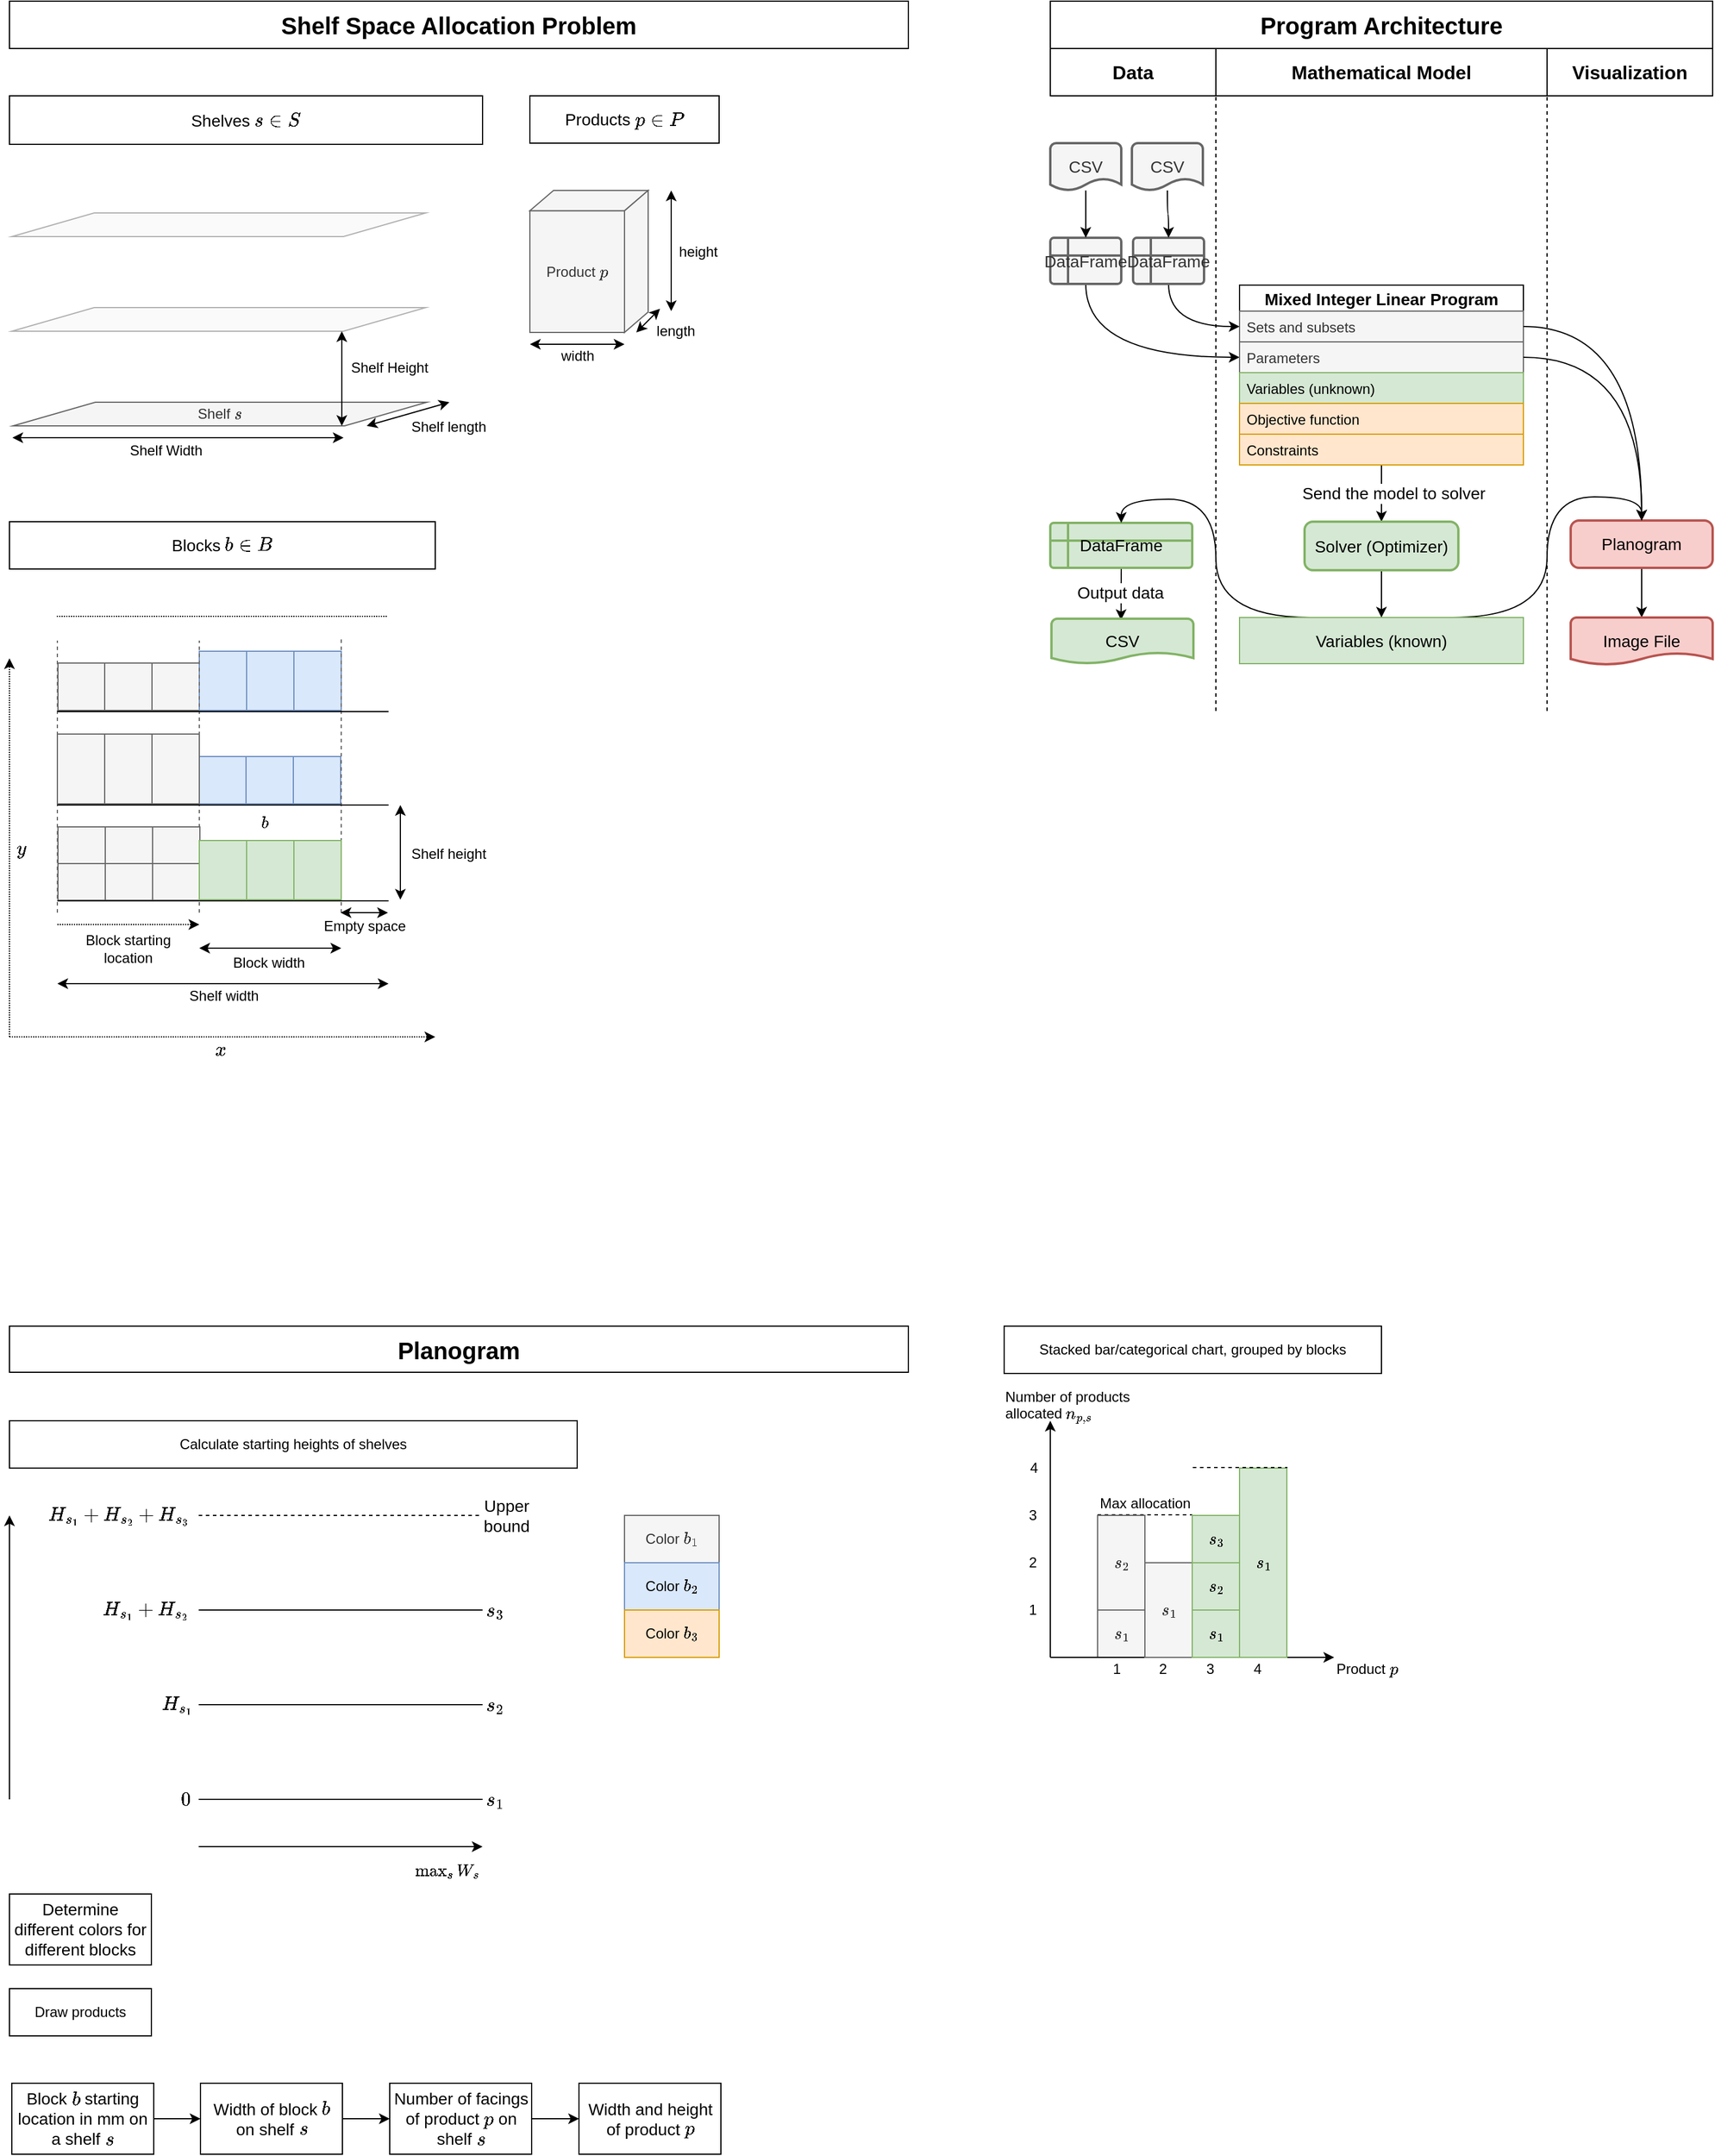 <mxfile version="10.8.0" type="device"><diagram id="Uy3uvvW7gV8vHQEtKgSc" name="Page-1"><mxGraphModel dx="797" dy="522" grid="1" gridSize="10" guides="1" tooltips="1" connect="1" arrows="1" fold="1" page="1" pageScale="1" pageWidth="850" pageHeight="1100" math="1" shadow="0"><root><mxCell id="0"/><mxCell id="1" parent="0"/><mxCell id="ZyuBsT2kMfuU2qpAa5RZ-16" value="" style="endArrow=classic;startArrow=classic;html=1;" parent="1" edge="1"><mxGeometry width="50" height="50" relative="1" as="geometry"><mxPoint x="42.5" y="409" as="sourcePoint"/><mxPoint x="322.5" y="409" as="targetPoint"/></mxGeometry></mxCell><mxCell id="Q-OfqKG9HfWTGEBHC6da-2" value="Shelf Width" style="text;html=1;resizable=0;points=[];align=center;verticalAlign=middle;labelBackgroundColor=#ffffff;" parent="ZyuBsT2kMfuU2qpAa5RZ-16" vertex="1" connectable="0"><mxGeometry x="-0.199" y="-1" relative="1" as="geometry"><mxPoint x="17.5" y="9.5" as="offset"/></mxGeometry></mxCell><mxCell id="ArbSpJ1vyQyhhJunyPkZ-14" style="edgeStyle=orthogonalEdgeStyle;curved=1;rounded=0;orthogonalLoop=1;jettySize=auto;html=1;entryX=0;entryY=0.5;entryDx=0;entryDy=0;" parent="1" source="Nxzj6FKAip8sOl0AJ4HT-3" target="ArbSpJ1vyQyhhJunyPkZ-3" edge="1"><mxGeometry relative="1" as="geometry"/></mxCell><mxCell id="Nxzj6FKAip8sOl0AJ4HT-3" value="DataFrame" style="shape=internalStorage;whiteSpace=wrap;html=1;dx=15;dy=15;rounded=1;arcSize=8;strokeWidth=2;dashed=0;fontFamily=Helvetica;fontSize=14;fontColor=#333333;align=center;strokeColor=#666666;fillColor=#f5f5f5;" parent="1" vertex="1"><mxGeometry x="920" y="240" width="60" height="39" as="geometry"/></mxCell><mxCell id="ArbSpJ1vyQyhhJunyPkZ-25" style="edgeStyle=orthogonalEdgeStyle;curved=1;rounded=0;orthogonalLoop=1;jettySize=auto;html=1;entryX=0.49;entryY=0.029;entryDx=0;entryDy=0;entryPerimeter=0;fontSize=16;" parent="1" source="Nxzj6FKAip8sOl0AJ4HT-13" target="hRU-6L5j_bpRi2SihB1o-7" edge="1"><mxGeometry relative="1" as="geometry"/></mxCell><mxCell id="ArbSpJ1vyQyhhJunyPkZ-39" value="Output data" style="text;html=1;resizable=0;points=[];align=center;verticalAlign=middle;labelBackgroundColor=#ffffff;fontSize=14;" parent="ArbSpJ1vyQyhhJunyPkZ-25" vertex="1" connectable="0"><mxGeometry x="-0.217" y="-1" relative="1" as="geometry"><mxPoint y="3" as="offset"/></mxGeometry></mxCell><mxCell id="Nxzj6FKAip8sOl0AJ4HT-13" value="DataFrame&lt;br style=&quot;font-size: 14px;&quot;&gt;" style="shape=internalStorage;whiteSpace=wrap;html=1;dx=15;dy=15;rounded=1;arcSize=8;strokeWidth=2;dashed=0;fontFamily=Helvetica;fontSize=14;align=center;strokeColor=#82b366;fillColor=#d5e8d4;" parent="1" vertex="1"><mxGeometry x="920" y="481" width="120" height="38" as="geometry"/></mxCell><mxCell id="dULqZwXzh5GmPYO-vZBV-8" style="edgeStyle=orthogonalEdgeStyle;curved=1;rounded=0;orthogonalLoop=1;jettySize=auto;html=1;entryX=0.5;entryY=0;entryDx=0;entryDy=0;" parent="1" source="hRU-6L5j_bpRi2SihB1o-5" target="Nxzj6FKAip8sOl0AJ4HT-3" edge="1"><mxGeometry relative="1" as="geometry"/></mxCell><mxCell id="hRU-6L5j_bpRi2SihB1o-5" value="CSV" style="strokeWidth=2;html=1;shape=mxgraph.flowchart.document2;whiteSpace=wrap;size=0.25;fontFamily=Helvetica;fontSize=14;fontColor=#333333;align=center;strokeColor=#666666;fillColor=#f5f5f5;" parent="1" vertex="1"><mxGeometry x="920" y="160" width="60" height="40" as="geometry"/></mxCell><mxCell id="hRU-6L5j_bpRi2SihB1o-7" value="CSV&lt;br style=&quot;font-size: 14px;&quot;&gt;" style="strokeWidth=2;html=1;shape=mxgraph.flowchart.document2;whiteSpace=wrap;size=0.25;fontFamily=Helvetica;fontSize=14;align=center;strokeColor=#82b366;fillColor=#d5e8d4;" parent="1" vertex="1"><mxGeometry x="921" y="562" width="120" height="38" as="geometry"/></mxCell><mxCell id="dULqZwXzh5GmPYO-vZBV-25" style="edgeStyle=orthogonalEdgeStyle;curved=1;rounded=0;orthogonalLoop=1;jettySize=auto;html=1;fontSize=14;" parent="1" source="hRU-6L5j_bpRi2SihB1o-11" target="dULqZwXzh5GmPYO-vZBV-10" edge="1"><mxGeometry relative="1" as="geometry"/></mxCell><mxCell id="hRU-6L5j_bpRi2SihB1o-11" value="Planogram&lt;br style=&quot;font-size: 14px&quot;&gt;" style="rounded=1;whiteSpace=wrap;html=1;absoluteArcSize=1;arcSize=14;strokeWidth=2;fontFamily=Helvetica;fontSize=14;align=center;fillColor=#f8cecc;strokeColor=#b85450;" parent="1" vertex="1"><mxGeometry x="1360" y="479" width="120" height="40" as="geometry"/></mxCell><mxCell id="ZyuBsT2kMfuU2qpAa5RZ-19" value="" style="endArrow=classic;startArrow=classic;html=1;" parent="1" edge="1"><mxGeometry width="50" height="50" relative="1" as="geometry"><mxPoint x="480.071" y="330" as="sourcePoint"/><mxPoint x="560" y="330" as="targetPoint"/></mxGeometry></mxCell><mxCell id="Q-OfqKG9HfWTGEBHC6da-16" value="width" style="text;html=1;resizable=0;points=[];align=center;verticalAlign=middle;labelBackgroundColor=#ffffff;" parent="ZyuBsT2kMfuU2qpAa5RZ-19" vertex="1" connectable="0"><mxGeometry x="-0.184" y="-1" relative="1" as="geometry"><mxPoint x="7.5" y="9" as="offset"/></mxGeometry></mxCell><mxCell id="Q-OfqKG9HfWTGEBHC6da-6" value="" style="endArrow=classic;startArrow=classic;html=1;" parent="1" edge="1"><mxGeometry width="50" height="50" relative="1" as="geometry"><mxPoint x="599.5" y="302" as="sourcePoint"/><mxPoint x="599.5" y="200" as="targetPoint"/></mxGeometry></mxCell><mxCell id="Q-OfqKG9HfWTGEBHC6da-15" value="height&lt;br&gt;" style="text;html=1;resizable=0;points=[];align=center;verticalAlign=middle;labelBackgroundColor=#ffffff;" parent="Q-OfqKG9HfWTGEBHC6da-6" vertex="1" connectable="0"><mxGeometry x="0.065" y="1" relative="1" as="geometry"><mxPoint x="23" y="4.5" as="offset"/></mxGeometry></mxCell><mxCell id="Q-OfqKG9HfWTGEBHC6da-11" value="" style="endArrow=classic;startArrow=classic;html=1;" parent="1" edge="1"><mxGeometry width="50" height="50" relative="1" as="geometry"><mxPoint x="570" y="320" as="sourcePoint"/><mxPoint x="590" y="300" as="targetPoint"/></mxGeometry></mxCell><mxCell id="Q-OfqKG9HfWTGEBHC6da-17" value="length" style="text;html=1;resizable=0;points=[];align=center;verticalAlign=middle;labelBackgroundColor=#ffffff;" parent="Q-OfqKG9HfWTGEBHC6da-11" vertex="1" connectable="0"><mxGeometry x="0.483" y="1" relative="1" as="geometry"><mxPoint x="19" y="14.5" as="offset"/></mxGeometry></mxCell><mxCell id="ZyuBsT2kMfuU2qpAa5RZ-12" value="Product \(p\)" style="rounded=0;whiteSpace=wrap;html=1;fillColor=#f5f5f5;strokeColor=#666666;fontColor=#333333;" parent="1" vertex="1"><mxGeometry x="480" y="217.143" width="80.0" height="102.857" as="geometry"/></mxCell><mxCell id="Q-OfqKG9HfWTGEBHC6da-7" value="" style="shape=parallelogram;perimeter=parallelogramPerimeter;whiteSpace=wrap;html=1;shadow=0;fillColor=#f5f5f5;strokeColor=#666666;fontColor=#333333;" parent="1" vertex="1"><mxGeometry x="480" y="200" width="100.0" height="17.143" as="geometry"/></mxCell><mxCell id="Q-OfqKG9HfWTGEBHC6da-9" value="" style="shape=parallelogram;perimeter=parallelogramPerimeter;whiteSpace=wrap;html=1;shadow=0;fillColor=#f5f5f5;strokeColor=#666666;fontColor=#333333;direction=south;flipH=1;size=0.144;" parent="1" vertex="1"><mxGeometry x="560" y="200" width="20" height="120" as="geometry"/></mxCell><mxCell id="Q-OfqKG9HfWTGEBHC6da-18" value="Shelf \(s\)" style="shape=parallelogram;perimeter=parallelogramPerimeter;whiteSpace=wrap;html=1;shadow=0;size=0.199;fillColor=#f5f5f5;strokeColor=#666666;fontColor=#333333;" parent="1" vertex="1"><mxGeometry x="43" y="379" width="350" height="20" as="geometry"/></mxCell><mxCell id="ZyuBsT2kMfuU2qpAa5RZ-15" value="" style="endArrow=classic;startArrow=classic;html=1;" parent="1" edge="1"><mxGeometry width="50" height="50" relative="1" as="geometry"><mxPoint x="321" y="399" as="sourcePoint"/><mxPoint x="321" y="319" as="targetPoint"/></mxGeometry></mxCell><mxCell id="Q-OfqKG9HfWTGEBHC6da-3" value="Shelf Height" style="text;html=1;resizable=0;points=[];align=center;verticalAlign=middle;labelBackgroundColor=#ffffff;" parent="ZyuBsT2kMfuU2qpAa5RZ-15" vertex="1" connectable="0"><mxGeometry x="0.327" relative="1" as="geometry"><mxPoint x="40" y="4" as="offset"/></mxGeometry></mxCell><mxCell id="Q-OfqKG9HfWTGEBHC6da-20" value="" style="endArrow=classic;startArrow=classic;html=1;" parent="1" edge="1"><mxGeometry width="50" height="50" relative="1" as="geometry"><mxPoint x="342" y="399" as="sourcePoint"/><mxPoint x="412" y="379" as="targetPoint"/></mxGeometry></mxCell><mxCell id="Q-OfqKG9HfWTGEBHC6da-21" value="Shelf length" style="text;html=1;resizable=0;points=[];align=center;verticalAlign=middle;labelBackgroundColor=#ffffff;" parent="Q-OfqKG9HfWTGEBHC6da-20" vertex="1" connectable="0"><mxGeometry x="-0.363" y="-1" relative="1" as="geometry"><mxPoint x="46.5" y="6" as="offset"/></mxGeometry></mxCell><mxCell id="Q-OfqKG9HfWTGEBHC6da-22" value="" style="shape=parallelogram;perimeter=parallelogramPerimeter;whiteSpace=wrap;html=1;shadow=0;size=0.199;fillColor=#f5f5f5;strokeColor=#666666;fontColor=#333333;opacity=50;" parent="1" vertex="1"><mxGeometry x="42" y="299" width="350" height="20" as="geometry"/></mxCell><mxCell id="Q-OfqKG9HfWTGEBHC6da-24" value="" style="shape=parallelogram;perimeter=parallelogramPerimeter;whiteSpace=wrap;html=1;shadow=0;size=0.199;fillColor=#f5f5f5;strokeColor=#666666;fontColor=#333333;opacity=50;" parent="1" vertex="1"><mxGeometry x="42" y="219" width="350" height="20" as="geometry"/></mxCell><mxCell id="ArbSpJ1vyQyhhJunyPkZ-21" style="edgeStyle=orthogonalEdgeStyle;curved=1;rounded=0;orthogonalLoop=1;jettySize=auto;html=1;fontSize=16;" parent="1" source="ArbSpJ1vyQyhhJunyPkZ-1" target="ArbSpJ1vyQyhhJunyPkZ-16" edge="1"><mxGeometry relative="1" as="geometry"/></mxCell><mxCell id="ArbSpJ1vyQyhhJunyPkZ-36" value="Send the model to solver" style="text;html=1;resizable=0;points=[];align=center;verticalAlign=middle;labelBackgroundColor=#ffffff;fontSize=14;" parent="ArbSpJ1vyQyhhJunyPkZ-21" vertex="1" connectable="0"><mxGeometry x="0.006" y="-7" relative="1" as="geometry"><mxPoint x="17" as="offset"/></mxGeometry></mxCell><mxCell id="ArbSpJ1vyQyhhJunyPkZ-1" value="Mixed Integer Linear Program" style="swimlane;fontStyle=1;childLayout=stackLayout;horizontal=1;startSize=22;fillColor=none;horizontalStack=0;resizeParent=1;resizeParentMax=0;resizeLast=0;collapsible=1;marginBottom=0;swimlaneFillColor=#ffffff;align=center;fontSize=14;" parent="1" vertex="1"><mxGeometry x="1080" y="280" width="240" height="152" as="geometry"/></mxCell><mxCell id="ArbSpJ1vyQyhhJunyPkZ-2" value="Sets and subsets&#10;" style="text;strokeColor=#666666;fillColor=#f5f5f5;spacingLeft=4;spacingRight=4;overflow=hidden;rotatable=0;points=[[0,0.5],[1,0.5]];portConstraint=eastwest;fontSize=12;fontColor=#333333;" parent="ArbSpJ1vyQyhhJunyPkZ-1" vertex="1"><mxGeometry y="22" width="240" height="26" as="geometry"/></mxCell><mxCell id="ArbSpJ1vyQyhhJunyPkZ-3" value="Parameters" style="text;strokeColor=#666666;fillColor=#f5f5f5;spacingLeft=4;spacingRight=4;overflow=hidden;rotatable=0;points=[[0,0.5],[1,0.5]];portConstraint=eastwest;fontSize=12;fontColor=#333333;" parent="ArbSpJ1vyQyhhJunyPkZ-1" vertex="1"><mxGeometry y="48" width="240" height="26" as="geometry"/></mxCell><mxCell id="ArbSpJ1vyQyhhJunyPkZ-8" value="Variables (unknown)" style="text;strokeColor=#82b366;fillColor=#d5e8d4;spacingLeft=4;spacingRight=4;overflow=hidden;rotatable=0;points=[[0,0.5],[1,0.5]];portConstraint=eastwest;fontSize=12;" parent="ArbSpJ1vyQyhhJunyPkZ-1" vertex="1"><mxGeometry y="74" width="240" height="26" as="geometry"/></mxCell><mxCell id="ArbSpJ1vyQyhhJunyPkZ-7" value="Objective function" style="text;strokeColor=#d79b00;fillColor=#ffe6cc;spacingLeft=4;spacingRight=4;overflow=hidden;rotatable=0;points=[[0,0.5],[1,0.5]];portConstraint=eastwest;fontSize=12;" parent="ArbSpJ1vyQyhhJunyPkZ-1" vertex="1"><mxGeometry y="100" width="240" height="26" as="geometry"/></mxCell><mxCell id="ArbSpJ1vyQyhhJunyPkZ-4" value="Constraints&#10;" style="text;strokeColor=#d79b00;fillColor=#ffe6cc;spacingLeft=4;spacingRight=4;overflow=hidden;rotatable=0;points=[[0,0.5],[1,0.5]];portConstraint=eastwest;fontSize=12;" parent="ArbSpJ1vyQyhhJunyPkZ-1" vertex="1"><mxGeometry y="126" width="240" height="26" as="geometry"/></mxCell><mxCell id="ArbSpJ1vyQyhhJunyPkZ-43" style="edgeStyle=orthogonalEdgeStyle;curved=1;rounded=0;orthogonalLoop=1;jettySize=auto;html=1;entryX=0.5;entryY=0;entryDx=0;entryDy=0;fontSize=14;" parent="1" source="ArbSpJ1vyQyhhJunyPkZ-16" target="ArbSpJ1vyQyhhJunyPkZ-41" edge="1"><mxGeometry relative="1" as="geometry"/></mxCell><mxCell id="ArbSpJ1vyQyhhJunyPkZ-16" value="Solver (Optimizer)" style="rounded=1;whiteSpace=wrap;html=1;absoluteArcSize=1;arcSize=14;strokeWidth=2;fontSize=14;fillColor=#d5e8d4;strokeColor=#82b366;" parent="1" vertex="1"><mxGeometry x="1135" y="480" width="130" height="41" as="geometry"/></mxCell><mxCell id="ArbSpJ1vyQyhhJunyPkZ-31" style="edgeStyle=orthogonalEdgeStyle;curved=1;rounded=0;orthogonalLoop=1;jettySize=auto;html=1;fontSize=16;" parent="1" source="ArbSpJ1vyQyhhJunyPkZ-3" target="hRU-6L5j_bpRi2SihB1o-11" edge="1"><mxGeometry relative="1" as="geometry"/></mxCell><mxCell id="dULqZwXzh5GmPYO-vZBV-22" style="edgeStyle=orthogonalEdgeStyle;curved=1;rounded=0;orthogonalLoop=1;jettySize=auto;html=1;exitX=0.75;exitY=0;exitDx=0;exitDy=0;entryX=0.5;entryY=0;entryDx=0;entryDy=0;fontSize=14;" parent="1" source="ArbSpJ1vyQyhhJunyPkZ-41" target="hRU-6L5j_bpRi2SihB1o-11" edge="1"><mxGeometry relative="1" as="geometry"><Array as="points"><mxPoint x="1340" y="561"/><mxPoint x="1340" y="459"/><mxPoint x="1420" y="459"/></Array></mxGeometry></mxCell><mxCell id="dULqZwXzh5GmPYO-vZBV-23" style="edgeStyle=orthogonalEdgeStyle;curved=1;rounded=0;orthogonalLoop=1;jettySize=auto;html=1;exitX=0.25;exitY=0;exitDx=0;exitDy=0;entryX=0.5;entryY=0;entryDx=0;entryDy=0;fontSize=14;" parent="1" source="ArbSpJ1vyQyhhJunyPkZ-41" target="Nxzj6FKAip8sOl0AJ4HT-13" edge="1"><mxGeometry relative="1" as="geometry"><Array as="points"><mxPoint x="1060" y="561"/><mxPoint x="1060" y="461"/><mxPoint x="980" y="461"/></Array></mxGeometry></mxCell><mxCell id="ArbSpJ1vyQyhhJunyPkZ-41" value="Variables (known)" style="rounded=0;whiteSpace=wrap;html=1;fontSize=14;fillColor=#d5e8d4;strokeColor=#82b366;" parent="1" vertex="1"><mxGeometry x="1080" y="561" width="240" height="39" as="geometry"/></mxCell><mxCell id="WqcBQ57FK855RhVDVhcm-5" value="" style="endArrow=none;dashed=1;html=1;fontSize=16;" parent="1" edge="1"><mxGeometry width="50" height="50" relative="1" as="geometry"><mxPoint x="1060" y="640" as="sourcePoint"/><mxPoint x="1060" y="80" as="targetPoint"/></mxGeometry></mxCell><mxCell id="WqcBQ57FK855RhVDVhcm-6" value="" style="endArrow=none;dashed=1;html=1;fontSize=16;" parent="1" edge="1"><mxGeometry width="50" height="50" relative="1" as="geometry"><mxPoint x="1340" y="640" as="sourcePoint"/><mxPoint x="1340" y="80" as="targetPoint"/></mxGeometry></mxCell><mxCell id="dULqZwXzh5GmPYO-vZBV-7" style="edgeStyle=orthogonalEdgeStyle;rounded=0;orthogonalLoop=1;jettySize=auto;html=1;entryX=0;entryY=0.5;entryDx=0;entryDy=0;curved=1;" parent="1" source="dULqZwXzh5GmPYO-vZBV-5" target="ArbSpJ1vyQyhhJunyPkZ-2" edge="1"><mxGeometry relative="1" as="geometry"/></mxCell><mxCell id="dULqZwXzh5GmPYO-vZBV-5" value="DataFrame" style="shape=internalStorage;whiteSpace=wrap;html=1;dx=15;dy=15;rounded=1;arcSize=8;strokeWidth=2;dashed=0;fontFamily=Helvetica;fontSize=14;fontColor=#333333;align=center;strokeColor=#666666;fillColor=#f5f5f5;" parent="1" vertex="1"><mxGeometry x="990" y="240" width="60" height="39" as="geometry"/></mxCell><mxCell id="dULqZwXzh5GmPYO-vZBV-9" style="edgeStyle=orthogonalEdgeStyle;curved=1;rounded=0;orthogonalLoop=1;jettySize=auto;html=1;entryX=0.5;entryY=0;entryDx=0;entryDy=0;" parent="1" source="dULqZwXzh5GmPYO-vZBV-6" target="dULqZwXzh5GmPYO-vZBV-5" edge="1"><mxGeometry relative="1" as="geometry"/></mxCell><mxCell id="dULqZwXzh5GmPYO-vZBV-6" value="CSV" style="strokeWidth=2;html=1;shape=mxgraph.flowchart.document2;whiteSpace=wrap;size=0.25;fontFamily=Helvetica;fontSize=14;fontColor=#333333;align=center;strokeColor=#666666;fillColor=#f5f5f5;" parent="1" vertex="1"><mxGeometry x="989" y="160" width="60" height="40" as="geometry"/></mxCell><mxCell id="dULqZwXzh5GmPYO-vZBV-10" value="Image File" style="strokeWidth=2;html=1;shape=mxgraph.flowchart.document2;whiteSpace=wrap;size=0.25;fillColor=#f8cecc;strokeColor=#b85450;fontSize=14;" parent="1" vertex="1"><mxGeometry x="1360" y="561" width="120" height="40" as="geometry"/></mxCell><mxCell id="dULqZwXzh5GmPYO-vZBV-15" value="Program Architecture" style="rounded=0;whiteSpace=wrap;html=1;fontSize=20;fontStyle=1;" parent="1" vertex="1"><mxGeometry x="920" y="40" width="560" height="40" as="geometry"/></mxCell><mxCell id="dULqZwXzh5GmPYO-vZBV-17" value="Data" style="rounded=0;whiteSpace=wrap;html=1;fontSize=16;fontStyle=1" parent="1" vertex="1"><mxGeometry x="920" y="80" width="140" height="40" as="geometry"/></mxCell><mxCell id="dULqZwXzh5GmPYO-vZBV-18" value="Mathematical Model" style="rounded=0;whiteSpace=wrap;html=1;fontSize=16;fontStyle=1" parent="1" vertex="1"><mxGeometry x="1060" y="80" width="280" height="40" as="geometry"/></mxCell><mxCell id="dULqZwXzh5GmPYO-vZBV-21" value="Visualization" style="rounded=0;whiteSpace=wrap;html=1;fontSize=16;fontStyle=1" parent="1" vertex="1"><mxGeometry x="1340" y="80" width="140" height="40" as="geometry"/></mxCell><mxCell id="dULqZwXzh5GmPYO-vZBV-24" style="edgeStyle=orthogonalEdgeStyle;curved=1;rounded=0;orthogonalLoop=1;jettySize=auto;html=1;entryX=0.5;entryY=0;entryDx=0;entryDy=0;fontSize=14;" parent="1" source="ArbSpJ1vyQyhhJunyPkZ-2" target="hRU-6L5j_bpRi2SihB1o-11" edge="1"><mxGeometry relative="1" as="geometry"/></mxCell><mxCell id="dULqZwXzh5GmPYO-vZBV-28" value="Shelf Space Allocation Problem" style="rounded=0;whiteSpace=wrap;html=1;fontSize=20;fontStyle=1" parent="1" vertex="1"><mxGeometry x="40" y="40" width="760" height="40" as="geometry"/></mxCell><mxCell id="dULqZwXzh5GmPYO-vZBV-29" value="Products \(p \in P\)" style="rounded=0;whiteSpace=wrap;html=1;fontSize=14;" parent="1" vertex="1"><mxGeometry x="480" y="120" width="160" height="40" as="geometry"/></mxCell><mxCell id="dULqZwXzh5GmPYO-vZBV-30" value="Shelves \(s \in S\)" style="rounded=0;whiteSpace=wrap;html=1;fontSize=14;" parent="1" vertex="1"><mxGeometry x="40" y="120" width="400" height="41" as="geometry"/></mxCell><mxCell id="dULqZwXzh5GmPYO-vZBV-31" value="Blocks \(b \in B\)" style="rounded=0;whiteSpace=wrap;html=1;fontSize=14;" parent="1" vertex="1"><mxGeometry x="40" y="480" width="360" height="40" as="geometry"/></mxCell><mxCell id="Q-OfqKG9HfWTGEBHC6da-34" value="" style="rounded=0;whiteSpace=wrap;html=1;shadow=0;fontFamily=Helvetica;fontSize=16;fontColor=#333333;align=center;strokeColor=#666666;fillColor=#f5f5f5;" parent="1" vertex="1"><mxGeometry x="81" y="599.5" width="40" height="40" as="geometry"/></mxCell><mxCell id="Q-OfqKG9HfWTGEBHC6da-35" value="" style="rounded=0;whiteSpace=wrap;html=1;shadow=0;fontFamily=Helvetica;fontSize=16;fontColor=#333333;align=center;strokeColor=#666666;fillColor=#f5f5f5;" parent="1" vertex="1"><mxGeometry x="120.5" y="599.5" width="40" height="40" as="geometry"/></mxCell><mxCell id="Q-OfqKG9HfWTGEBHC6da-36" value="" style="rounded=0;whiteSpace=wrap;html=1;shadow=0;fontFamily=Helvetica;fontSize=16;fontColor=#333333;align=center;strokeColor=#666666;fillColor=#f5f5f5;" parent="1" vertex="1"><mxGeometry x="160.5" y="599.5" width="40" height="40" as="geometry"/></mxCell><mxCell id="Q-OfqKG9HfWTGEBHC6da-37" value="" style="rounded=0;whiteSpace=wrap;html=1;shadow=0;fontFamily=Helvetica;fontSize=16;fontColor=#000000;align=center;strokeColor=#6c8ebf;fillColor=#dae8fc;" parent="1" vertex="1"><mxGeometry x="200.5" y="589.5" width="40" height="50" as="geometry"/></mxCell><mxCell id="Q-OfqKG9HfWTGEBHC6da-38" value="" style="rounded=0;whiteSpace=wrap;html=1;shadow=0;fontFamily=Helvetica;fontSize=16;fontColor=#000000;align=center;strokeColor=#6c8ebf;fillColor=#dae8fc;" parent="1" vertex="1"><mxGeometry x="240.5" y="589.5" width="40" height="50" as="geometry"/></mxCell><mxCell id="Q-OfqKG9HfWTGEBHC6da-39" value="" style="rounded=0;whiteSpace=wrap;html=1;shadow=0;fontFamily=Helvetica;fontSize=16;fontColor=#000000;align=center;strokeColor=#6c8ebf;fillColor=#dae8fc;" parent="1" vertex="1"><mxGeometry x="280.5" y="589.5" width="40" height="50" as="geometry"/></mxCell><mxCell id="Q-OfqKG9HfWTGEBHC6da-43" value="" style="rounded=0;whiteSpace=wrap;html=1;shadow=0;fontFamily=Helvetica;fontSize=16;fontColor=#000000;align=center;strokeColor=#6c8ebf;fillColor=#dae8fc;" parent="1" vertex="1"><mxGeometry x="200.5" y="678.5" width="40" height="40" as="geometry"/></mxCell><mxCell id="Q-OfqKG9HfWTGEBHC6da-44" value="" style="rounded=0;whiteSpace=wrap;html=1;shadow=0;fontFamily=Helvetica;fontSize=16;fontColor=#000000;align=center;strokeColor=#6c8ebf;fillColor=#dae8fc;" parent="1" vertex="1"><mxGeometry x="240" y="678.5" width="40" height="40" as="geometry"/></mxCell><mxCell id="Q-OfqKG9HfWTGEBHC6da-45" value="" style="rounded=0;whiteSpace=wrap;html=1;shadow=0;fontFamily=Helvetica;fontSize=16;fontColor=#000000;align=center;strokeColor=#6c8ebf;fillColor=#dae8fc;" parent="1" vertex="1"><mxGeometry x="280" y="678.5" width="40" height="40" as="geometry"/></mxCell><mxCell id="Q-OfqKG9HfWTGEBHC6da-56" value="" style="rounded=0;whiteSpace=wrap;html=1;shadow=0;fontFamily=Helvetica;fontSize=16;fontColor=#333333;align=center;strokeColor=#666666;fillColor=#f5f5f5;" parent="1" vertex="1"><mxGeometry x="80.5" y="659.5" width="40" height="59" as="geometry"/></mxCell><mxCell id="Q-OfqKG9HfWTGEBHC6da-57" value="" style="rounded=0;whiteSpace=wrap;html=1;shadow=0;fontFamily=Helvetica;fontSize=16;fontColor=#333333;align=center;strokeColor=#666666;fillColor=#f5f5f5;" parent="1" vertex="1"><mxGeometry x="120.5" y="659.5" width="40" height="59" as="geometry"/></mxCell><mxCell id="Q-OfqKG9HfWTGEBHC6da-58" value="" style="rounded=0;whiteSpace=wrap;html=1;shadow=0;fontFamily=Helvetica;fontSize=16;fontColor=#333333;align=center;strokeColor=#666666;fillColor=#f5f5f5;" parent="1" vertex="1"><mxGeometry x="160.5" y="659.5" width="40" height="59" as="geometry"/></mxCell><mxCell id="Q-OfqKG9HfWTGEBHC6da-59" value="" style="rounded=0;whiteSpace=wrap;html=1;shadow=0;fontFamily=Helvetica;fontSize=16;fontColor=#333333;align=center;strokeColor=#666666;fillColor=#f5f5f5;" parent="1" vertex="1"><mxGeometry x="81" y="769" width="40" height="31" as="geometry"/></mxCell><mxCell id="Q-OfqKG9HfWTGEBHC6da-60" value="" style="rounded=0;whiteSpace=wrap;html=1;shadow=0;fontFamily=Helvetica;fontSize=16;fontColor=#333333;align=center;strokeColor=#666666;fillColor=#f5f5f5;" parent="1" vertex="1"><mxGeometry x="121" y="769" width="40" height="31" as="geometry"/></mxCell><mxCell id="Q-OfqKG9HfWTGEBHC6da-61" value="" style="rounded=0;whiteSpace=wrap;html=1;shadow=0;fontFamily=Helvetica;fontSize=16;fontColor=#333333;align=center;strokeColor=#666666;fillColor=#f5f5f5;" parent="1" vertex="1"><mxGeometry x="161" y="769" width="40" height="31" as="geometry"/></mxCell><mxCell id="Q-OfqKG9HfWTGEBHC6da-53" value="" style="endArrow=none;dashed=1;html=1;fontSize=16;fillColor=#f5f5f5;strokeColor=#666666;" parent="1" edge="1"><mxGeometry width="50" height="50" relative="1" as="geometry"><mxPoint x="200.5" y="810.5" as="sourcePoint"/><mxPoint x="200.5" y="580.5" as="targetPoint"/></mxGeometry></mxCell><mxCell id="tLpouK0B7M7NEshdZM8Z-2" value="" style="endArrow=classic;startArrow=classic;html=1;" parent="1" edge="1"><mxGeometry width="50" height="50" relative="1" as="geometry"><mxPoint x="80.5" y="870.5" as="sourcePoint"/><mxPoint x="360.5" y="870.5" as="targetPoint"/></mxGeometry></mxCell><mxCell id="tLpouK0B7M7NEshdZM8Z-11" value="Shelf width&lt;br&gt;" style="text;html=1;resizable=0;points=[];align=center;verticalAlign=middle;labelBackgroundColor=#ffffff;" parent="tLpouK0B7M7NEshdZM8Z-2" vertex="1" connectable="0"><mxGeometry x="-0.077" y="-1" relative="1" as="geometry"><mxPoint x="11" y="9" as="offset"/></mxGeometry></mxCell><mxCell id="tLpouK0B7M7NEshdZM8Z-3" value="" style="endArrow=classic;startArrow=classic;html=1;" parent="1" edge="1"><mxGeometry width="50" height="50" relative="1" as="geometry"><mxPoint x="370.5" y="799.5" as="sourcePoint"/><mxPoint x="370.5" y="719.5" as="targetPoint"/></mxGeometry></mxCell><mxCell id="tLpouK0B7M7NEshdZM8Z-13" value="Shelf height" style="text;html=1;resizable=0;points=[];align=center;verticalAlign=middle;labelBackgroundColor=#ffffff;" parent="tLpouK0B7M7NEshdZM8Z-3" vertex="1" connectable="0"><mxGeometry x="0.26" y="-1" relative="1" as="geometry"><mxPoint x="39" y="11.5" as="offset"/></mxGeometry></mxCell><mxCell id="tLpouK0B7M7NEshdZM8Z-4" value="" style="endArrow=classic;startArrow=classic;html=1;" parent="1" edge="1"><mxGeometry width="50" height="50" relative="1" as="geometry"><mxPoint x="200.5" y="840.5" as="sourcePoint"/><mxPoint x="320.5" y="840.5" as="targetPoint"/></mxGeometry></mxCell><mxCell id="tLpouK0B7M7NEshdZM8Z-9" value="Block width" style="text;html=1;resizable=0;points=[];align=center;verticalAlign=middle;labelBackgroundColor=#ffffff;" parent="tLpouK0B7M7NEshdZM8Z-4" vertex="1" connectable="0"><mxGeometry x="-0.177" relative="1" as="geometry"><mxPoint x="8.5" y="12" as="offset"/></mxGeometry></mxCell><mxCell id="tLpouK0B7M7NEshdZM8Z-5" value="" style="endArrow=none;dashed=1;html=1;fillColor=#f5f5f5;strokeColor=#666666;" parent="1" edge="1"><mxGeometry width="50" height="50" relative="1" as="geometry"><mxPoint x="80.5" y="810.5" as="sourcePoint"/><mxPoint x="80.5" y="580.5" as="targetPoint"/></mxGeometry></mxCell><mxCell id="tLpouK0B7M7NEshdZM8Z-6" value="" style="endArrow=none;dashed=1;html=1;fillColor=#f5f5f5;strokeColor=#666666;" parent="1" edge="1"><mxGeometry width="50" height="50" relative="1" as="geometry"><mxPoint x="320.5" y="810.5" as="sourcePoint"/><mxPoint x="320.5" y="579.5" as="targetPoint"/></mxGeometry></mxCell><mxCell id="Q-OfqKG9HfWTGEBHC6da-28" value="" style="endArrow=none;html=1;fontSize=16;" parent="1" edge="1"><mxGeometry width="50" height="50" relative="1" as="geometry"><mxPoint x="80.5" y="640.5" as="sourcePoint"/><mxPoint x="360.5" y="640.5" as="targetPoint"/></mxGeometry></mxCell><mxCell id="Q-OfqKG9HfWTGEBHC6da-29" value="" style="endArrow=none;html=1;fontSize=16;" parent="1" edge="1"><mxGeometry width="50" height="50" relative="1" as="geometry"><mxPoint x="80.5" y="719.5" as="sourcePoint"/><mxPoint x="360.5" y="719.5" as="targetPoint"/></mxGeometry></mxCell><mxCell id="Q-OfqKG9HfWTGEBHC6da-30" value="" style="endArrow=none;html=1;fontSize=16;" parent="1" edge="1"><mxGeometry width="50" height="50" relative="1" as="geometry"><mxPoint x="80.5" y="800.5" as="sourcePoint"/><mxPoint x="360.5" y="800.5" as="targetPoint"/></mxGeometry></mxCell><mxCell id="tLpouK0B7M7NEshdZM8Z-7" value="" style="endArrow=classic;startArrow=classic;html=1;" parent="1" edge="1"><mxGeometry width="50" height="50" relative="1" as="geometry"><mxPoint x="320" y="810.5" as="sourcePoint"/><mxPoint x="360" y="810.5" as="targetPoint"/></mxGeometry></mxCell><mxCell id="tLpouK0B7M7NEshdZM8Z-10" value="Empty space" style="text;html=1;resizable=0;points=[];align=center;verticalAlign=middle;labelBackgroundColor=#ffffff;" parent="tLpouK0B7M7NEshdZM8Z-7" vertex="1" connectable="0"><mxGeometry x="0.192" y="1" relative="1" as="geometry"><mxPoint x="-4" y="12" as="offset"/></mxGeometry></mxCell><mxCell id="tLpouK0B7M7NEshdZM8Z-15" value="Planogram" style="rounded=0;whiteSpace=wrap;html=1;fontSize=20;fontStyle=1" parent="1" vertex="1"><mxGeometry x="40" y="1160" width="760" height="39" as="geometry"/></mxCell><mxCell id="tLpouK0B7M7NEshdZM8Z-16" value="Calculate starting heights of shelves" style="rounded=0;whiteSpace=wrap;html=1;" parent="1" vertex="1"><mxGeometry x="40" y="1240" width="480" height="40" as="geometry"/></mxCell><mxCell id="tLpouK0B7M7NEshdZM8Z-17" value="Draw products" style="rounded=0;whiteSpace=wrap;html=1;" parent="1" vertex="1"><mxGeometry x="40" y="1720" width="120" height="40" as="geometry"/></mxCell><mxCell id="g1HD_9vX6d4LGmMDVPBf-7" value="" style="endArrow=classic;html=1;dashed=1;dashPattern=1 1;" parent="1" edge="1"><mxGeometry width="50" height="50" relative="1" as="geometry"><mxPoint x="80.5" y="820.5" as="sourcePoint"/><mxPoint x="200.5" y="820.5" as="targetPoint"/></mxGeometry></mxCell><mxCell id="g1HD_9vX6d4LGmMDVPBf-8" value="Block starting &lt;br&gt;location&lt;br&gt;" style="text;html=1;resizable=0;points=[];align=center;verticalAlign=middle;labelBackgroundColor=#ffffff;" parent="g1HD_9vX6d4LGmMDVPBf-7" vertex="1" connectable="0"><mxGeometry x="-0.247" relative="1" as="geometry"><mxPoint x="14.5" y="20" as="offset"/></mxGeometry></mxCell><mxCell id="g1HD_9vX6d4LGmMDVPBf-12" value="\(b\)" style="text;html=1;resizable=0;points=[];autosize=1;align=left;verticalAlign=top;spacingTop=-4;" parent="1" vertex="1"><mxGeometry x="250.5" y="725" width="40" height="20" as="geometry"/></mxCell><mxCell id="Q-OfqKG9HfWTGEBHC6da-50" value="" style="rounded=0;whiteSpace=wrap;html=1;shadow=0;fontFamily=Helvetica;fontSize=16;fontColor=#000000;align=center;strokeColor=#82b366;fillColor=#d5e8d4;" parent="1" vertex="1"><mxGeometry x="240.5" y="749.5" width="40" height="50" as="geometry"/></mxCell><mxCell id="Q-OfqKG9HfWTGEBHC6da-51" value="" style="rounded=0;whiteSpace=wrap;html=1;shadow=0;fontFamily=Helvetica;fontSize=16;fontColor=#000000;align=center;strokeColor=#82b366;fillColor=#d5e8d4;" parent="1" vertex="1"><mxGeometry x="280.5" y="749.5" width="40" height="50" as="geometry"/></mxCell><mxCell id="g1HD_9vX6d4LGmMDVPBf-14" value="" style="endArrow=classic;html=1;dashed=1;dashPattern=1 1;fontSize=20;" parent="1" edge="1"><mxGeometry width="50" height="50" relative="1" as="geometry"><mxPoint x="40" y="915.5" as="sourcePoint"/><mxPoint x="40" y="595.5" as="targetPoint"/></mxGeometry></mxCell><mxCell id="g1HD_9vX6d4LGmMDVPBf-17" value="\(y\)" style="text;html=1;resizable=0;points=[];align=center;verticalAlign=middle;labelBackgroundColor=#ffffff;fontSize=14;" parent="g1HD_9vX6d4LGmMDVPBf-14" vertex="1" connectable="0"><mxGeometry x="-0.145" y="1" relative="1" as="geometry"><mxPoint x="11" y="-23" as="offset"/></mxGeometry></mxCell><mxCell id="g1HD_9vX6d4LGmMDVPBf-15" value="" style="endArrow=classic;html=1;dashed=1;dashPattern=1 1;fontSize=20;" parent="1" edge="1"><mxGeometry width="50" height="50" relative="1" as="geometry"><mxPoint x="40" y="915.5" as="sourcePoint"/><mxPoint x="400" y="915.5" as="targetPoint"/></mxGeometry></mxCell><mxCell id="g1HD_9vX6d4LGmMDVPBf-16" value="\(x\)" style="text;html=1;resizable=0;points=[];align=center;verticalAlign=middle;labelBackgroundColor=#ffffff;fontSize=14;" parent="g1HD_9vX6d4LGmMDVPBf-15" vertex="1" connectable="0"><mxGeometry x="-0.237" relative="1" as="geometry"><mxPoint x="40" y="10" as="offset"/></mxGeometry></mxCell><mxCell id="g1HD_9vX6d4LGmMDVPBf-18" value="" style="endArrow=none;dashed=1;html=1;dashPattern=1 1;fontSize=14;" parent="1" edge="1"><mxGeometry width="50" height="50" relative="1" as="geometry"><mxPoint x="80" y="560" as="sourcePoint"/><mxPoint x="360" y="560" as="targetPoint"/></mxGeometry></mxCell><mxCell id="g1HD_9vX6d4LGmMDVPBf-19" value="" style="endArrow=none;dashed=1;html=1;fontSize=14;" parent="1" edge="1"><mxGeometry width="50" height="50" relative="1" as="geometry"><mxPoint x="200" y="1320" as="sourcePoint"/><mxPoint x="440" y="1320" as="targetPoint"/></mxGeometry></mxCell><mxCell id="g1HD_9vX6d4LGmMDVPBf-29" value="\(H_{s_1}+H_{s_2}+H_{s_3}\)" style="text;html=1;resizable=0;points=[];align=center;verticalAlign=middle;labelBackgroundColor=#ffffff;fontSize=14;" parent="g1HD_9vX6d4LGmMDVPBf-19" vertex="1" connectable="0"><mxGeometry x="-0.926" y="1" relative="1" as="geometry"><mxPoint x="-77.5" y="1" as="offset"/></mxGeometry></mxCell><mxCell id="g1HD_9vX6d4LGmMDVPBf-31" value="Upper&lt;br&gt;bound" style="text;html=1;resizable=0;points=[];align=center;verticalAlign=middle;labelBackgroundColor=#ffffff;fontSize=14;" parent="g1HD_9vX6d4LGmMDVPBf-19" vertex="1" connectable="0"><mxGeometry x="-0.075" y="3" relative="1" as="geometry"><mxPoint x="149" y="3" as="offset"/></mxGeometry></mxCell><mxCell id="g1HD_9vX6d4LGmMDVPBf-20" value="" style="endArrow=none;html=1;fontSize=14;" parent="1" edge="1"><mxGeometry width="50" height="50" relative="1" as="geometry"><mxPoint x="200" y="1400" as="sourcePoint"/><mxPoint x="440" y="1400" as="targetPoint"/></mxGeometry></mxCell><mxCell id="g1HD_9vX6d4LGmMDVPBf-25" value="\(s_3\)" style="text;html=1;resizable=0;points=[];align=center;verticalAlign=middle;labelBackgroundColor=#ffffff;fontSize=14;" parent="g1HD_9vX6d4LGmMDVPBf-20" vertex="1" connectable="0"><mxGeometry x="-0.093" relative="1" as="geometry"><mxPoint x="141" as="offset"/></mxGeometry></mxCell><mxCell id="g1HD_9vX6d4LGmMDVPBf-28" value="\(H_{s_1}+H_{s_2}\)" style="text;html=1;resizable=0;points=[];align=center;verticalAlign=middle;labelBackgroundColor=#ffffff;fontSize=14;" parent="g1HD_9vX6d4LGmMDVPBf-20" vertex="1" connectable="0"><mxGeometry x="-0.94" y="1" relative="1" as="geometry"><mxPoint x="-52" y="1" as="offset"/></mxGeometry></mxCell><mxCell id="g1HD_9vX6d4LGmMDVPBf-21" value="" style="endArrow=none;html=1;fontSize=14;" parent="1" edge="1"><mxGeometry width="50" height="50" relative="1" as="geometry"><mxPoint x="200" y="1480" as="sourcePoint"/><mxPoint x="440" y="1480" as="targetPoint"/></mxGeometry></mxCell><mxCell id="g1HD_9vX6d4LGmMDVPBf-24" value="\(s_2\)" style="text;html=1;resizable=0;points=[];align=center;verticalAlign=middle;labelBackgroundColor=#ffffff;fontSize=14;" parent="g1HD_9vX6d4LGmMDVPBf-21" vertex="1" connectable="0"><mxGeometry x="0.136" y="1" relative="1" as="geometry"><mxPoint x="113.5" y="1" as="offset"/></mxGeometry></mxCell><mxCell id="g1HD_9vX6d4LGmMDVPBf-27" value="\(H_{s_1}\)" style="text;html=1;resizable=0;points=[];align=center;verticalAlign=middle;labelBackgroundColor=#ffffff;fontSize=14;" parent="g1HD_9vX6d4LGmMDVPBf-21" vertex="1" connectable="0"><mxGeometry x="-0.953" relative="1" as="geometry"><mxPoint x="-24.5" as="offset"/></mxGeometry></mxCell><mxCell id="g1HD_9vX6d4LGmMDVPBf-22" value="" style="endArrow=none;html=1;fontSize=14;" parent="1" edge="1"><mxGeometry width="50" height="50" relative="1" as="geometry"><mxPoint x="200" y="1560" as="sourcePoint"/><mxPoint x="440" y="1560" as="targetPoint"/></mxGeometry></mxCell><mxCell id="g1HD_9vX6d4LGmMDVPBf-23" value="\(s_1\)" style="text;html=1;resizable=0;points=[];align=center;verticalAlign=middle;labelBackgroundColor=#ffffff;fontSize=14;" parent="g1HD_9vX6d4LGmMDVPBf-22" vertex="1" connectable="0"><mxGeometry x="-0.158" relative="1" as="geometry"><mxPoint x="149" as="offset"/></mxGeometry></mxCell><mxCell id="g1HD_9vX6d4LGmMDVPBf-26" value="\(0\)" style="text;html=1;resizable=0;points=[];align=center;verticalAlign=middle;labelBackgroundColor=#ffffff;fontSize=14;" parent="g1HD_9vX6d4LGmMDVPBf-22" vertex="1" connectable="0"><mxGeometry x="-0.947" relative="1" as="geometry"><mxPoint x="-17.5" as="offset"/></mxGeometry></mxCell><mxCell id="g1HD_9vX6d4LGmMDVPBf-32" value="" style="rounded=0;whiteSpace=wrap;html=1;shadow=0;fontFamily=Helvetica;fontSize=16;fontColor=#333333;align=center;strokeColor=#666666;fillColor=#f5f5f5;" parent="1" vertex="1"><mxGeometry x="81" y="738" width="40" height="31" as="geometry"/></mxCell><mxCell id="g1HD_9vX6d4LGmMDVPBf-33" value="" style="rounded=0;whiteSpace=wrap;html=1;shadow=0;fontFamily=Helvetica;fontSize=16;fontColor=#333333;align=center;strokeColor=#666666;fillColor=#f5f5f5;" parent="1" vertex="1"><mxGeometry x="121" y="738" width="40" height="31" as="geometry"/></mxCell><mxCell id="g1HD_9vX6d4LGmMDVPBf-34" value="" style="rounded=0;whiteSpace=wrap;html=1;shadow=0;fontFamily=Helvetica;fontSize=16;fontColor=#333333;align=center;strokeColor=#666666;fillColor=#f5f5f5;" parent="1" vertex="1"><mxGeometry x="161" y="738" width="40" height="31" as="geometry"/></mxCell><mxCell id="Q-OfqKG9HfWTGEBHC6da-49" value="" style="rounded=0;whiteSpace=wrap;html=1;shadow=0;fontFamily=Helvetica;fontSize=16;fontColor=#000000;align=center;strokeColor=#82b366;fillColor=#d5e8d4;" parent="1" vertex="1"><mxGeometry x="200.5" y="749.5" width="40" height="50" as="geometry"/></mxCell><mxCell id="g1HD_9vX6d4LGmMDVPBf-39" style="edgeStyle=orthogonalEdgeStyle;curved=1;rounded=0;orthogonalLoop=1;jettySize=auto;html=1;fontSize=14;" parent="1" source="g1HD_9vX6d4LGmMDVPBf-37" target="g1HD_9vX6d4LGmMDVPBf-38" edge="1"><mxGeometry relative="1" as="geometry"/></mxCell><mxCell id="g1HD_9vX6d4LGmMDVPBf-37" value="Block \(b\) starting location in mm on a shelf \(s\)" style="rounded=0;whiteSpace=wrap;html=1;fontSize=14;" parent="1" vertex="1"><mxGeometry x="42" y="1800" width="120" height="60" as="geometry"/></mxCell><mxCell id="g1HD_9vX6d4LGmMDVPBf-41" style="edgeStyle=orthogonalEdgeStyle;curved=1;rounded=0;orthogonalLoop=1;jettySize=auto;html=1;fontSize=14;" parent="1" source="g1HD_9vX6d4LGmMDVPBf-38" target="g1HD_9vX6d4LGmMDVPBf-40" edge="1"><mxGeometry relative="1" as="geometry"/></mxCell><mxCell id="g1HD_9vX6d4LGmMDVPBf-38" value="Width of block \(b\) on shelf \(s\)" style="rounded=0;whiteSpace=wrap;html=1;fontSize=14;" parent="1" vertex="1"><mxGeometry x="201.5" y="1800" width="120" height="60" as="geometry"/></mxCell><mxCell id="g1HD_9vX6d4LGmMDVPBf-43" style="edgeStyle=orthogonalEdgeStyle;curved=1;rounded=0;orthogonalLoop=1;jettySize=auto;html=1;fontSize=14;" parent="1" source="g1HD_9vX6d4LGmMDVPBf-40" target="g1HD_9vX6d4LGmMDVPBf-42" edge="1"><mxGeometry relative="1" as="geometry"/></mxCell><mxCell id="g1HD_9vX6d4LGmMDVPBf-40" value="Number of facings of product \(p\) on shelf \(s\)" style="rounded=0;whiteSpace=wrap;html=1;fontSize=14;" parent="1" vertex="1"><mxGeometry x="361.5" y="1800" width="120" height="60" as="geometry"/></mxCell><mxCell id="g1HD_9vX6d4LGmMDVPBf-42" value="Width and height of product \(p\)" style="rounded=0;whiteSpace=wrap;html=1;fontSize=14;" parent="1" vertex="1"><mxGeometry x="521.5" y="1800" width="120" height="60" as="geometry"/></mxCell><mxCell id="g1HD_9vX6d4LGmMDVPBf-44" value="Determine different colors for different blocks&lt;br&gt;" style="rounded=0;whiteSpace=wrap;html=1;fontSize=14;" parent="1" vertex="1"><mxGeometry x="40" y="1640" width="120" height="60" as="geometry"/></mxCell><mxCell id="2QXboLVg90ij8pM7W7bl-2" value="" style="endArrow=classic;html=1;" parent="1" edge="1"><mxGeometry width="50" height="50" relative="1" as="geometry"><mxPoint x="200" y="1600" as="sourcePoint"/><mxPoint x="440" y="1600" as="targetPoint"/></mxGeometry></mxCell><mxCell id="2QXboLVg90ij8pM7W7bl-3" value="\(\max_s W_s\)" style="text;html=1;resizable=0;points=[];align=center;verticalAlign=middle;labelBackgroundColor=#ffffff;" parent="2QXboLVg90ij8pM7W7bl-2" vertex="1" connectable="0"><mxGeometry x="-0.335" y="-2" relative="1" as="geometry"><mxPoint x="130" y="18" as="offset"/></mxGeometry></mxCell><mxCell id="Am5EWcaG8QZy1AeMvjMg-1" value="Color \(b_1\)" style="rounded=0;whiteSpace=wrap;html=1;fillColor=#f5f5f5;strokeColor=#666666;fontColor=#333333;" vertex="1" parent="1"><mxGeometry x="560" y="1320" width="80" height="40" as="geometry"/></mxCell><mxCell id="Am5EWcaG8QZy1AeMvjMg-3" value="Color \(b_2\)" style="rounded=0;whiteSpace=wrap;html=1;fillColor=#dae8fc;strokeColor=#6c8ebf;" vertex="1" parent="1"><mxGeometry x="560" y="1360" width="80" height="40" as="geometry"/></mxCell><mxCell id="Am5EWcaG8QZy1AeMvjMg-4" value="Color \(b_3\)" style="rounded=0;whiteSpace=wrap;html=1;fillColor=#ffe6cc;strokeColor=#d79b00;" vertex="1" parent="1"><mxGeometry x="560" y="1400" width="80" height="40" as="geometry"/></mxCell><mxCell id="Am5EWcaG8QZy1AeMvjMg-5" value="" style="endArrow=classic;html=1;" edge="1" parent="1"><mxGeometry width="50" height="50" relative="1" as="geometry"><mxPoint x="40" y="1560" as="sourcePoint"/><mxPoint x="40" y="1320" as="targetPoint"/></mxGeometry></mxCell><mxCell id="Am5EWcaG8QZy1AeMvjMg-6" value="Stacked bar/categorical chart, grouped by blocks&lt;br&gt;" style="rounded=0;whiteSpace=wrap;html=1;" vertex="1" parent="1"><mxGeometry x="881" y="1160" width="319" height="40" as="geometry"/></mxCell><mxCell id="Am5EWcaG8QZy1AeMvjMg-7" value="\(s_1\)" style="rounded=0;whiteSpace=wrap;html=1;fillColor=#f5f5f5;strokeColor=#666666;fontColor=#333333;" vertex="1" parent="1"><mxGeometry x="960" y="1400" width="40" height="40" as="geometry"/></mxCell><mxCell id="Am5EWcaG8QZy1AeMvjMg-8" value="" style="endArrow=classic;html=1;" edge="1" parent="1"><mxGeometry width="50" height="50" relative="1" as="geometry"><mxPoint x="920" y="1440" as="sourcePoint"/><mxPoint x="920" y="1240" as="targetPoint"/></mxGeometry></mxCell><mxCell id="Am5EWcaG8QZy1AeMvjMg-9" value="" style="endArrow=classic;html=1;" edge="1" parent="1"><mxGeometry width="50" height="50" relative="1" as="geometry"><mxPoint x="920" y="1440" as="sourcePoint"/><mxPoint x="1160" y="1440" as="targetPoint"/></mxGeometry></mxCell><mxCell id="Am5EWcaG8QZy1AeMvjMg-10" value="\(s_1\)" style="rounded=0;whiteSpace=wrap;html=1;fillColor=#f5f5f5;strokeColor=#666666;fontColor=#333333;" vertex="1" parent="1"><mxGeometry x="1000" y="1360" width="40" height="80" as="geometry"/></mxCell><mxCell id="Am5EWcaG8QZy1AeMvjMg-12" value="\(s_1\)" style="rounded=0;whiteSpace=wrap;html=1;fillColor=#d5e8d4;strokeColor=#82b366;" vertex="1" parent="1"><mxGeometry x="1040" y="1400" width="40" height="40" as="geometry"/></mxCell><mxCell id="Am5EWcaG8QZy1AeMvjMg-13" value="\(s_1\)" style="rounded=0;whiteSpace=wrap;html=1;fillColor=#d5e8d4;strokeColor=#82b366;" vertex="1" parent="1"><mxGeometry x="1080" y="1280" width="40" height="160" as="geometry"/></mxCell><mxCell id="Am5EWcaG8QZy1AeMvjMg-14" value="" style="endArrow=none;html=1;dashed=1;" edge="1" parent="1"><mxGeometry width="50" height="50" relative="1" as="geometry"><mxPoint x="960" y="1319.5" as="sourcePoint"/><mxPoint x="1040" y="1319.5" as="targetPoint"/></mxGeometry></mxCell><mxCell id="Am5EWcaG8QZy1AeMvjMg-15" value="" style="endArrow=none;html=1;dashed=1;" edge="1" parent="1"><mxGeometry width="50" height="50" relative="1" as="geometry"><mxPoint x="1040.5" y="1279.5" as="sourcePoint"/><mxPoint x="1120.5" y="1279.5" as="targetPoint"/></mxGeometry></mxCell><mxCell id="Am5EWcaG8QZy1AeMvjMg-16" value="1" style="text;html=1;resizable=0;points=[];autosize=1;align=left;verticalAlign=top;spacingTop=-4;" vertex="1" parent="1"><mxGeometry x="971" y="1440" width="20" height="20" as="geometry"/></mxCell><mxCell id="Am5EWcaG8QZy1AeMvjMg-17" value="2" style="text;html=1;resizable=0;points=[];autosize=1;align=left;verticalAlign=top;spacingTop=-4;" vertex="1" parent="1"><mxGeometry x="1010" y="1440" width="20" height="20" as="geometry"/></mxCell><mxCell id="Am5EWcaG8QZy1AeMvjMg-18" value="3" style="text;html=1;resizable=0;points=[];autosize=1;align=left;verticalAlign=top;spacingTop=-4;" vertex="1" parent="1"><mxGeometry x="1050" y="1440" width="20" height="20" as="geometry"/></mxCell><mxCell id="Am5EWcaG8QZy1AeMvjMg-19" value="4" style="text;html=1;resizable=0;points=[];autosize=1;align=left;verticalAlign=top;spacingTop=-4;" vertex="1" parent="1"><mxGeometry x="1090" y="1440" width="20" height="20" as="geometry"/></mxCell><mxCell id="Am5EWcaG8QZy1AeMvjMg-22" value="1" style="text;html=1;resizable=0;points=[];autosize=1;align=left;verticalAlign=top;spacingTop=-4;" vertex="1" parent="1"><mxGeometry x="900" y="1390" width="20" height="20" as="geometry"/></mxCell><mxCell id="Am5EWcaG8QZy1AeMvjMg-23" value="2" style="text;html=1;resizable=0;points=[];autosize=1;align=left;verticalAlign=top;spacingTop=-4;" vertex="1" parent="1"><mxGeometry x="900" y="1350" width="20" height="20" as="geometry"/></mxCell><mxCell id="Am5EWcaG8QZy1AeMvjMg-24" value="3" style="text;html=1;resizable=0;points=[];autosize=1;align=left;verticalAlign=top;spacingTop=-4;" vertex="1" parent="1"><mxGeometry x="900" y="1310" width="20" height="20" as="geometry"/></mxCell><mxCell id="Am5EWcaG8QZy1AeMvjMg-25" value="4" style="text;html=1;resizable=0;points=[];autosize=1;align=left;verticalAlign=top;spacingTop=-4;" vertex="1" parent="1"><mxGeometry x="901" y="1270" width="20" height="20" as="geometry"/></mxCell><mxCell id="Am5EWcaG8QZy1AeMvjMg-27" value="Product \(p\)" style="text;html=1;resizable=0;points=[];autosize=1;align=left;verticalAlign=top;spacingTop=-4;" vertex="1" parent="1"><mxGeometry x="1160" y="1440" width="80" height="20" as="geometry"/></mxCell><mxCell id="Am5EWcaG8QZy1AeMvjMg-28" value="Number of products&lt;br&gt;allocated \(n_{p,s}\)&lt;br&gt;" style="text;html=1;resizable=0;points=[];autosize=1;align=left;verticalAlign=top;spacingTop=-4;" vertex="1" parent="1"><mxGeometry x="880" y="1210" width="120" height="30" as="geometry"/></mxCell><mxCell id="Am5EWcaG8QZy1AeMvjMg-31" value="Max allocation&lt;br&gt;" style="text;html=1;resizable=0;points=[];autosize=1;align=left;verticalAlign=top;spacingTop=-4;" vertex="1" parent="1"><mxGeometry x="960" y="1300" width="90" height="20" as="geometry"/></mxCell><mxCell id="Am5EWcaG8QZy1AeMvjMg-36" value="\(s_2\)" style="rounded=0;whiteSpace=wrap;html=1;fillColor=#f5f5f5;strokeColor=#666666;fontColor=#333333;" vertex="1" parent="1"><mxGeometry x="960" y="1320" width="40" height="80" as="geometry"/></mxCell><mxCell id="Am5EWcaG8QZy1AeMvjMg-37" value="\(s_2\)" style="rounded=0;whiteSpace=wrap;html=1;fillColor=#d5e8d4;strokeColor=#82b366;" vertex="1" parent="1"><mxGeometry x="1040" y="1360" width="40" height="40" as="geometry"/></mxCell><mxCell id="Am5EWcaG8QZy1AeMvjMg-38" value="\(s_3\)" style="rounded=0;whiteSpace=wrap;html=1;fillColor=#d5e8d4;strokeColor=#82b366;" vertex="1" parent="1"><mxGeometry x="1040" y="1320" width="40" height="40" as="geometry"/></mxCell></root></mxGraphModel></diagram></mxfile>